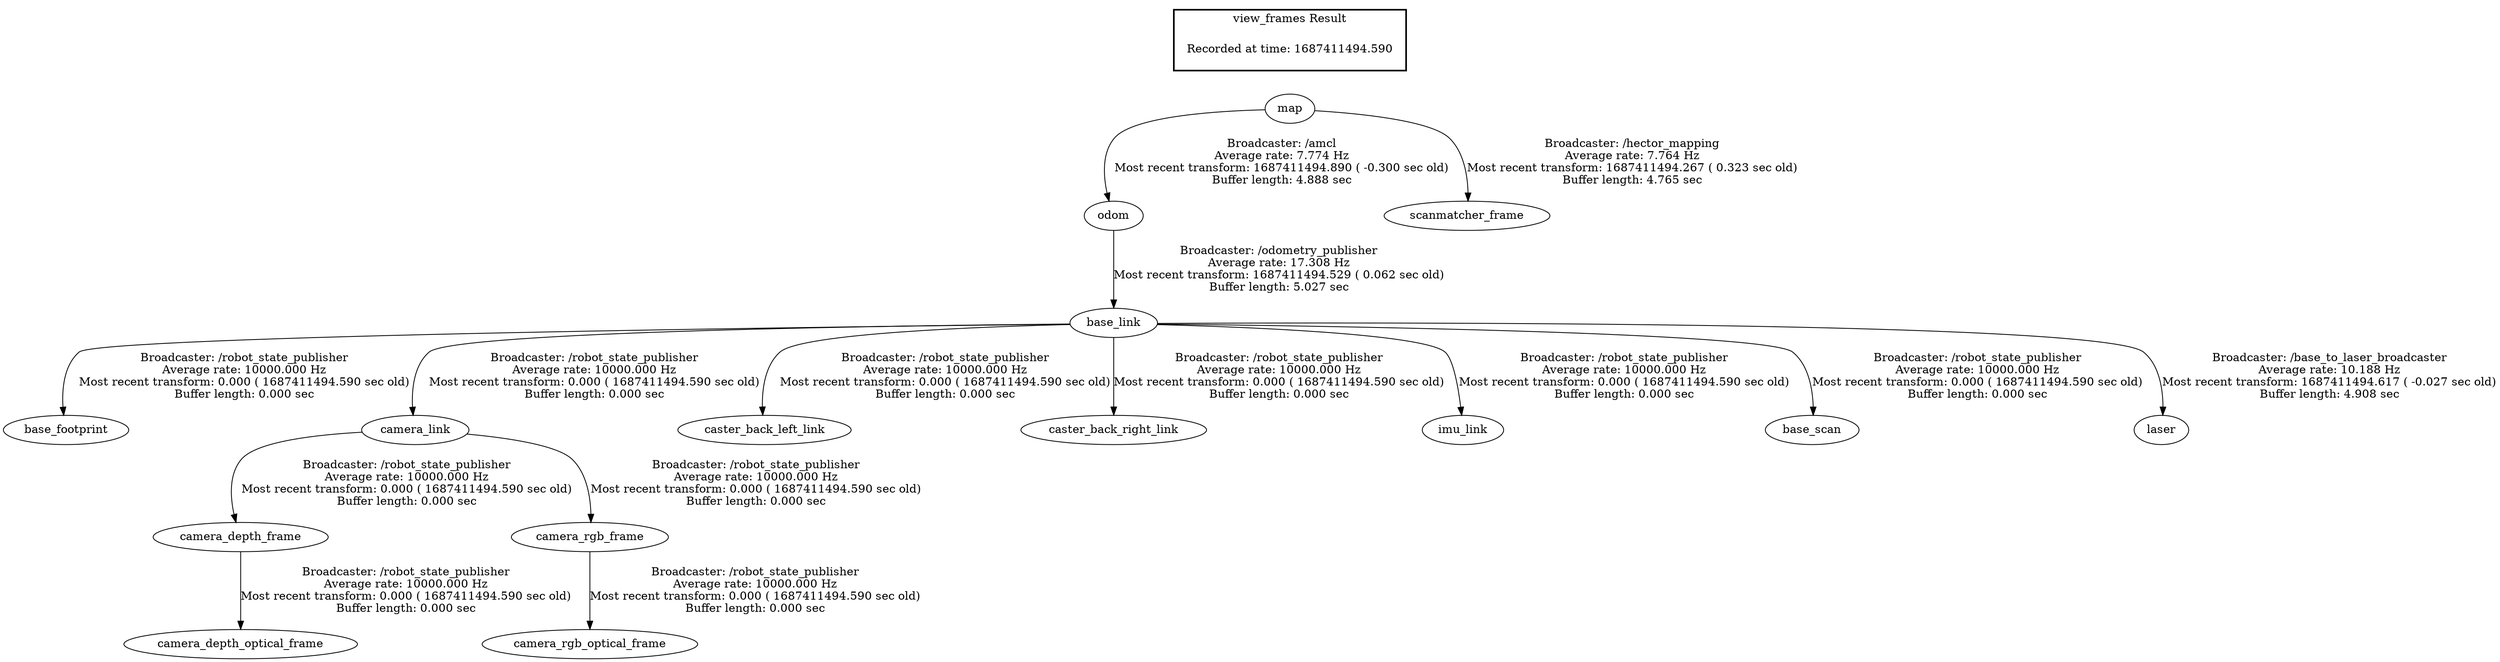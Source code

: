 digraph G {
"base_link" -> "base_footprint"[label="Broadcaster: /robot_state_publisher\nAverage rate: 10000.000 Hz\nMost recent transform: 0.000 ( 1687411494.590 sec old)\nBuffer length: 0.000 sec\n"];
"odom" -> "base_link"[label="Broadcaster: /odometry_publisher\nAverage rate: 17.308 Hz\nMost recent transform: 1687411494.529 ( 0.062 sec old)\nBuffer length: 5.027 sec\n"];
"camera_link" -> "camera_depth_frame"[label="Broadcaster: /robot_state_publisher\nAverage rate: 10000.000 Hz\nMost recent transform: 0.000 ( 1687411494.590 sec old)\nBuffer length: 0.000 sec\n"];
"base_link" -> "camera_link"[label="Broadcaster: /robot_state_publisher\nAverage rate: 10000.000 Hz\nMost recent transform: 0.000 ( 1687411494.590 sec old)\nBuffer length: 0.000 sec\n"];
"camera_depth_frame" -> "camera_depth_optical_frame"[label="Broadcaster: /robot_state_publisher\nAverage rate: 10000.000 Hz\nMost recent transform: 0.000 ( 1687411494.590 sec old)\nBuffer length: 0.000 sec\n"];
"camera_link" -> "camera_rgb_frame"[label="Broadcaster: /robot_state_publisher\nAverage rate: 10000.000 Hz\nMost recent transform: 0.000 ( 1687411494.590 sec old)\nBuffer length: 0.000 sec\n"];
"camera_rgb_frame" -> "camera_rgb_optical_frame"[label="Broadcaster: /robot_state_publisher\nAverage rate: 10000.000 Hz\nMost recent transform: 0.000 ( 1687411494.590 sec old)\nBuffer length: 0.000 sec\n"];
"base_link" -> "caster_back_left_link"[label="Broadcaster: /robot_state_publisher\nAverage rate: 10000.000 Hz\nMost recent transform: 0.000 ( 1687411494.590 sec old)\nBuffer length: 0.000 sec\n"];
"base_link" -> "caster_back_right_link"[label="Broadcaster: /robot_state_publisher\nAverage rate: 10000.000 Hz\nMost recent transform: 0.000 ( 1687411494.590 sec old)\nBuffer length: 0.000 sec\n"];
"base_link" -> "imu_link"[label="Broadcaster: /robot_state_publisher\nAverage rate: 10000.000 Hz\nMost recent transform: 0.000 ( 1687411494.590 sec old)\nBuffer length: 0.000 sec\n"];
"base_link" -> "base_scan"[label="Broadcaster: /robot_state_publisher\nAverage rate: 10000.000 Hz\nMost recent transform: 0.000 ( 1687411494.590 sec old)\nBuffer length: 0.000 sec\n"];
"base_link" -> "laser"[label="Broadcaster: /base_to_laser_broadcaster\nAverage rate: 10.188 Hz\nMost recent transform: 1687411494.617 ( -0.027 sec old)\nBuffer length: 4.908 sec\n"];
"map" -> "odom"[label="Broadcaster: /amcl\nAverage rate: 7.774 Hz\nMost recent transform: 1687411494.890 ( -0.300 sec old)\nBuffer length: 4.888 sec\n"];
"map" -> "scanmatcher_frame"[label="Broadcaster: /hector_mapping\nAverage rate: 7.764 Hz\nMost recent transform: 1687411494.267 ( 0.323 sec old)\nBuffer length: 4.765 sec\n"];
edge [style=invis];
 subgraph cluster_legend { style=bold; color=black; label ="view_frames Result";
"Recorded at time: 1687411494.590"[ shape=plaintext ] ;
 }->"map";
}